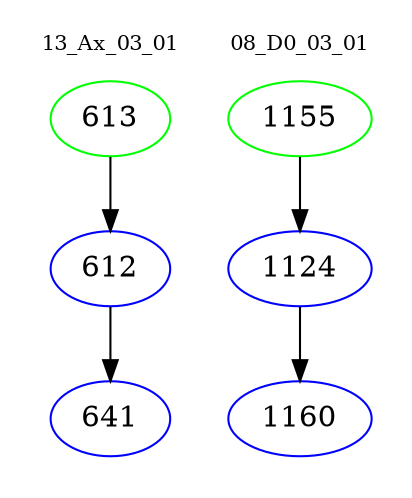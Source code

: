 digraph{
subgraph cluster_0 {
color = white
label = "13_Ax_03_01";
fontsize=10;
T0_613 [label="613", color="green"]
T0_613 -> T0_612 [color="black"]
T0_612 [label="612", color="blue"]
T0_612 -> T0_641 [color="black"]
T0_641 [label="641", color="blue"]
}
subgraph cluster_1 {
color = white
label = "08_D0_03_01";
fontsize=10;
T1_1155 [label="1155", color="green"]
T1_1155 -> T1_1124 [color="black"]
T1_1124 [label="1124", color="blue"]
T1_1124 -> T1_1160 [color="black"]
T1_1160 [label="1160", color="blue"]
}
}
